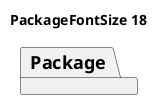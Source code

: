 @startuml
'!include ../../../plantuml-styles/plantuml-ae-skinparam-ex.iuml

skinparam PackageFontSize 18

title PackageFontSize 18

package Package 
@enduml